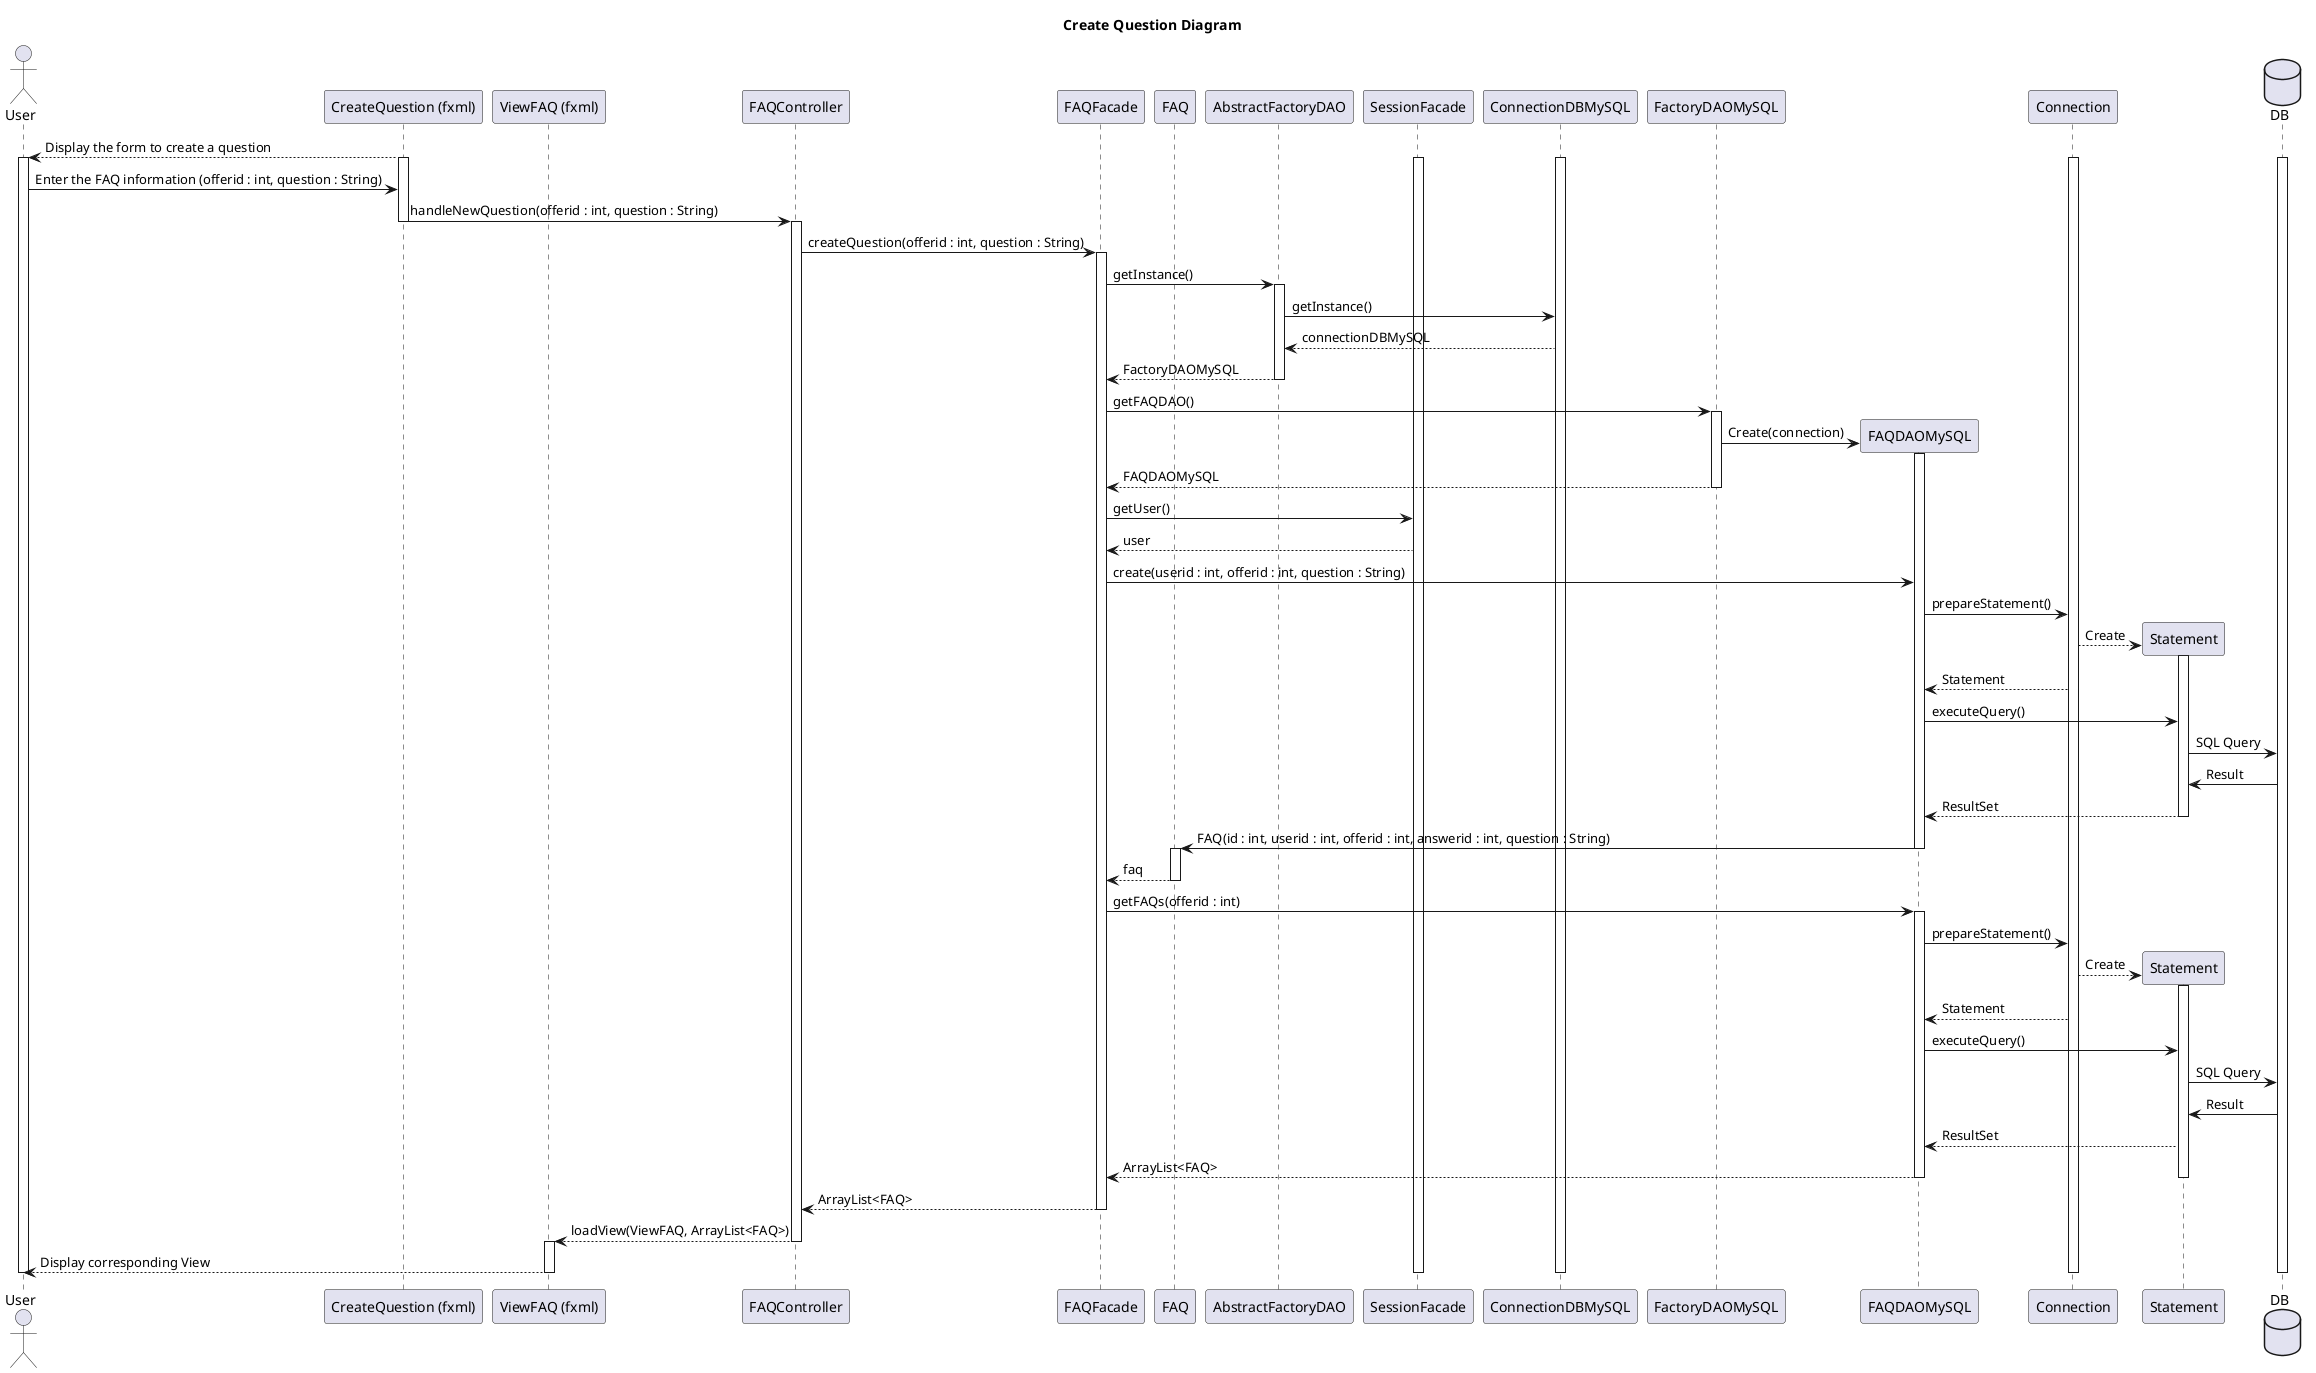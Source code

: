 @startuml
title Create Question Diagram

actor User
participant "CreateQuestion (fxml)"
participant "ViewFAQ (fxml)"
participant FAQController
participant FAQFacade
participant FAQ
participant AbstractFactoryDAO
participant SessionFacade
participant ConnectionDBMySQL
participant FactoryDAOMySQL
participant FAQDAOMySQL
participant Connection
participant Statement
database DB


"CreateQuestion (fxml)"-->User: Display the form to create a question

activate "CreateQuestion (fxml)"
activate User
activate DB
activate Connection
activate ConnectionDBMySQL
activate SessionFacade


User->"CreateQuestion (fxml)":Enter the FAQ information (offerid : int, question : String)

"CreateQuestion (fxml)"->FAQController: handleNewQuestion(offerid : int, question : String)

deactivate "CreateQuestion (fxml)"

activate FAQController

FAQController->FAQFacade:createQuestion(offerid : int, question : String)

activate FAQFacade

FAQFacade->AbstractFactoryDAO:getInstance()

activate AbstractFactoryDAO

AbstractFactoryDAO -> ConnectionDBMySQL : getInstance()

AbstractFactoryDAO <-- ConnectionDBMySQL : connectionDBMySQL

AbstractFactoryDAO--> FAQFacade : FactoryDAOMySQL

deactivate AbstractFactoryDAO

FAQFacade -> FactoryDAOMySQL:getFAQDAO()

activate FactoryDAOMySQL

FactoryDAOMySQL->FAQDAOMySQL **:Create(connection)

activate FAQDAOMySQL

FactoryDAOMySQL-->FAQFacade:FAQDAOMySQL

deactivate FactoryDAOMySQL

FAQFacade->SessionFacade: getUser()

SessionFacade-->FAQFacade: user

FAQFacade->FAQDAOMySQL: create(userid : int, offerid : int, question : String)

FAQDAOMySQL->Connection: prepareStatement()

Connection-->Statement **: Create

activate Statement

Connection-->FAQDAOMySQL: Statement

FAQDAOMySQL->Statement:executeQuery()

Statement->DB: SQL Query

DB->Statement:Result

Statement-->FAQDAOMySQL: ResultSet

deactivate Statement

FAQDAOMySQL->FAQ: FAQ(id : int, userid : int, offerid : int, answerid : int, question : String)

deactivate FAQDAOMySQL

activate FAQ

FAQ-->FAQFacade: faq

deactivate FAQ

FAQFacade->FAQDAOMySQL: getFAQs(offerid : int)

activate FAQDAOMySQL

FAQDAOMySQL->Connection: prepareStatement()

Connection-->Statement **: Create

activate Statement

Connection-->FAQDAOMySQL: Statement

FAQDAOMySQL->Statement:executeQuery()

Statement->DB: SQL Query

DB->Statement:Result

Statement-->FAQDAOMySQL: ResultSet

FAQDAOMySQL-->FAQFacade: ArrayList<FAQ>

deactivate FAQDAOMySQL

deactivate Statement

FAQFacade-->FAQController: ArrayList<FAQ>

deactivate FAQFacade

FAQController-->"ViewFAQ (fxml)": loadView(ViewFAQ, ArrayList<FAQ>)

deactivate FAQController

activate "ViewFAQ (fxml)"

"ViewFAQ (fxml)"-->User: Display corresponding View

deactivate SessionFacade
deactivate "ViewFAQ (fxml)"
deactivate DB
deactivate User
deactivate ConnectionDBMySQL
deactivate Connection

@enduml